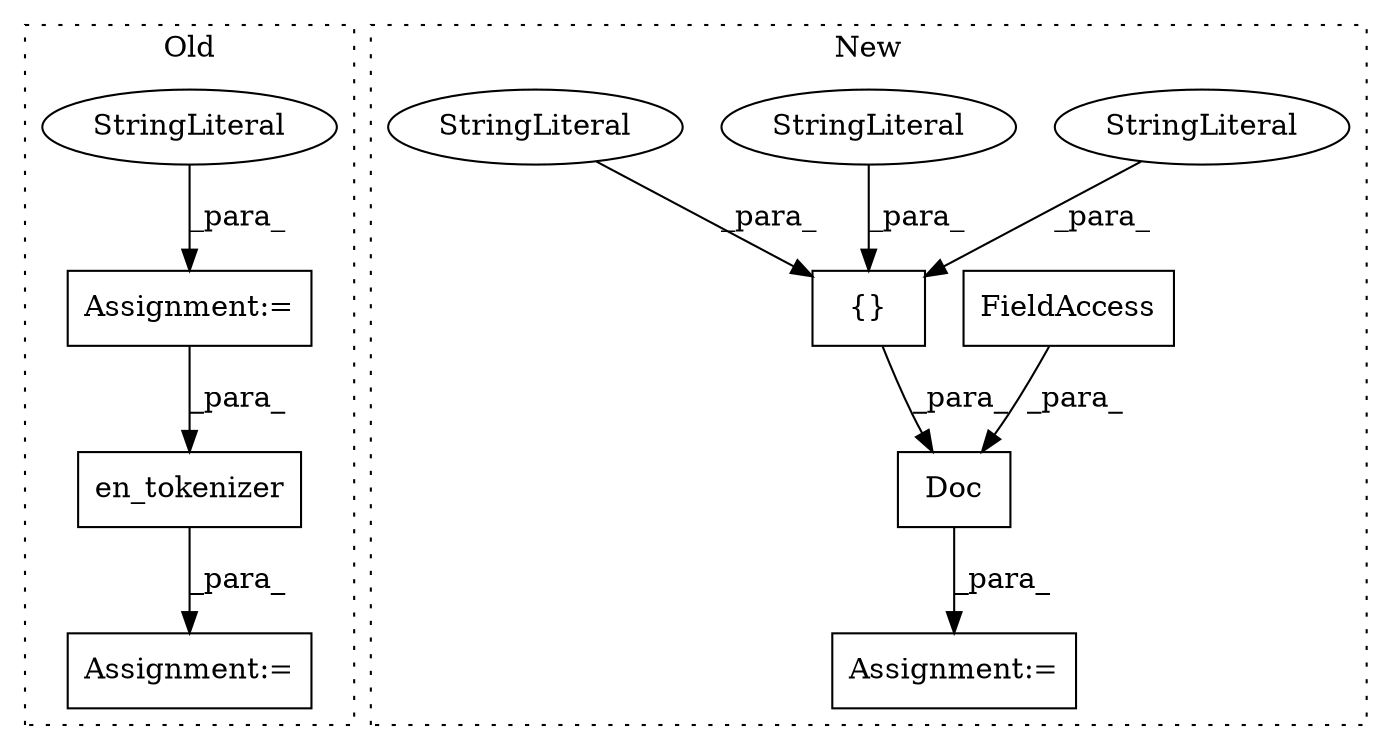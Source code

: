 digraph G {
subgraph cluster0 {
1 [label="en_tokenizer" a="32" s="338,355" l="13,1" shape="box"];
9 [label="Assignment:=" a="7" s="303" l="1" shape="box"];
10 [label="Assignment:=" a="7" s="337" l="1" shape="box"];
11 [label="StringLiteral" a="45" s="304" l="21" shape="ellipse"];
label = "Old";
style="dotted";
}
subgraph cluster1 {
2 [label="Doc" a="32" s="308,360" l="4,1" shape="box"];
3 [label="{}" a="4" s="333,359" l="1,1" shape="box"];
4 [label="FieldAccess" a="22" s="312" l="8" shape="box"];
5 [label="StringLiteral" a="45" s="334" l="4" shape="ellipse"];
6 [label="Assignment:=" a="7" s="307" l="1" shape="box"];
7 [label="StringLiteral" a="45" s="339" l="9" shape="ellipse"];
8 [label="StringLiteral" a="45" s="349" l="10" shape="ellipse"];
label = "New";
style="dotted";
}
1 -> 10 [label="_para_"];
2 -> 6 [label="_para_"];
3 -> 2 [label="_para_"];
4 -> 2 [label="_para_"];
5 -> 3 [label="_para_"];
7 -> 3 [label="_para_"];
8 -> 3 [label="_para_"];
9 -> 1 [label="_para_"];
11 -> 9 [label="_para_"];
}